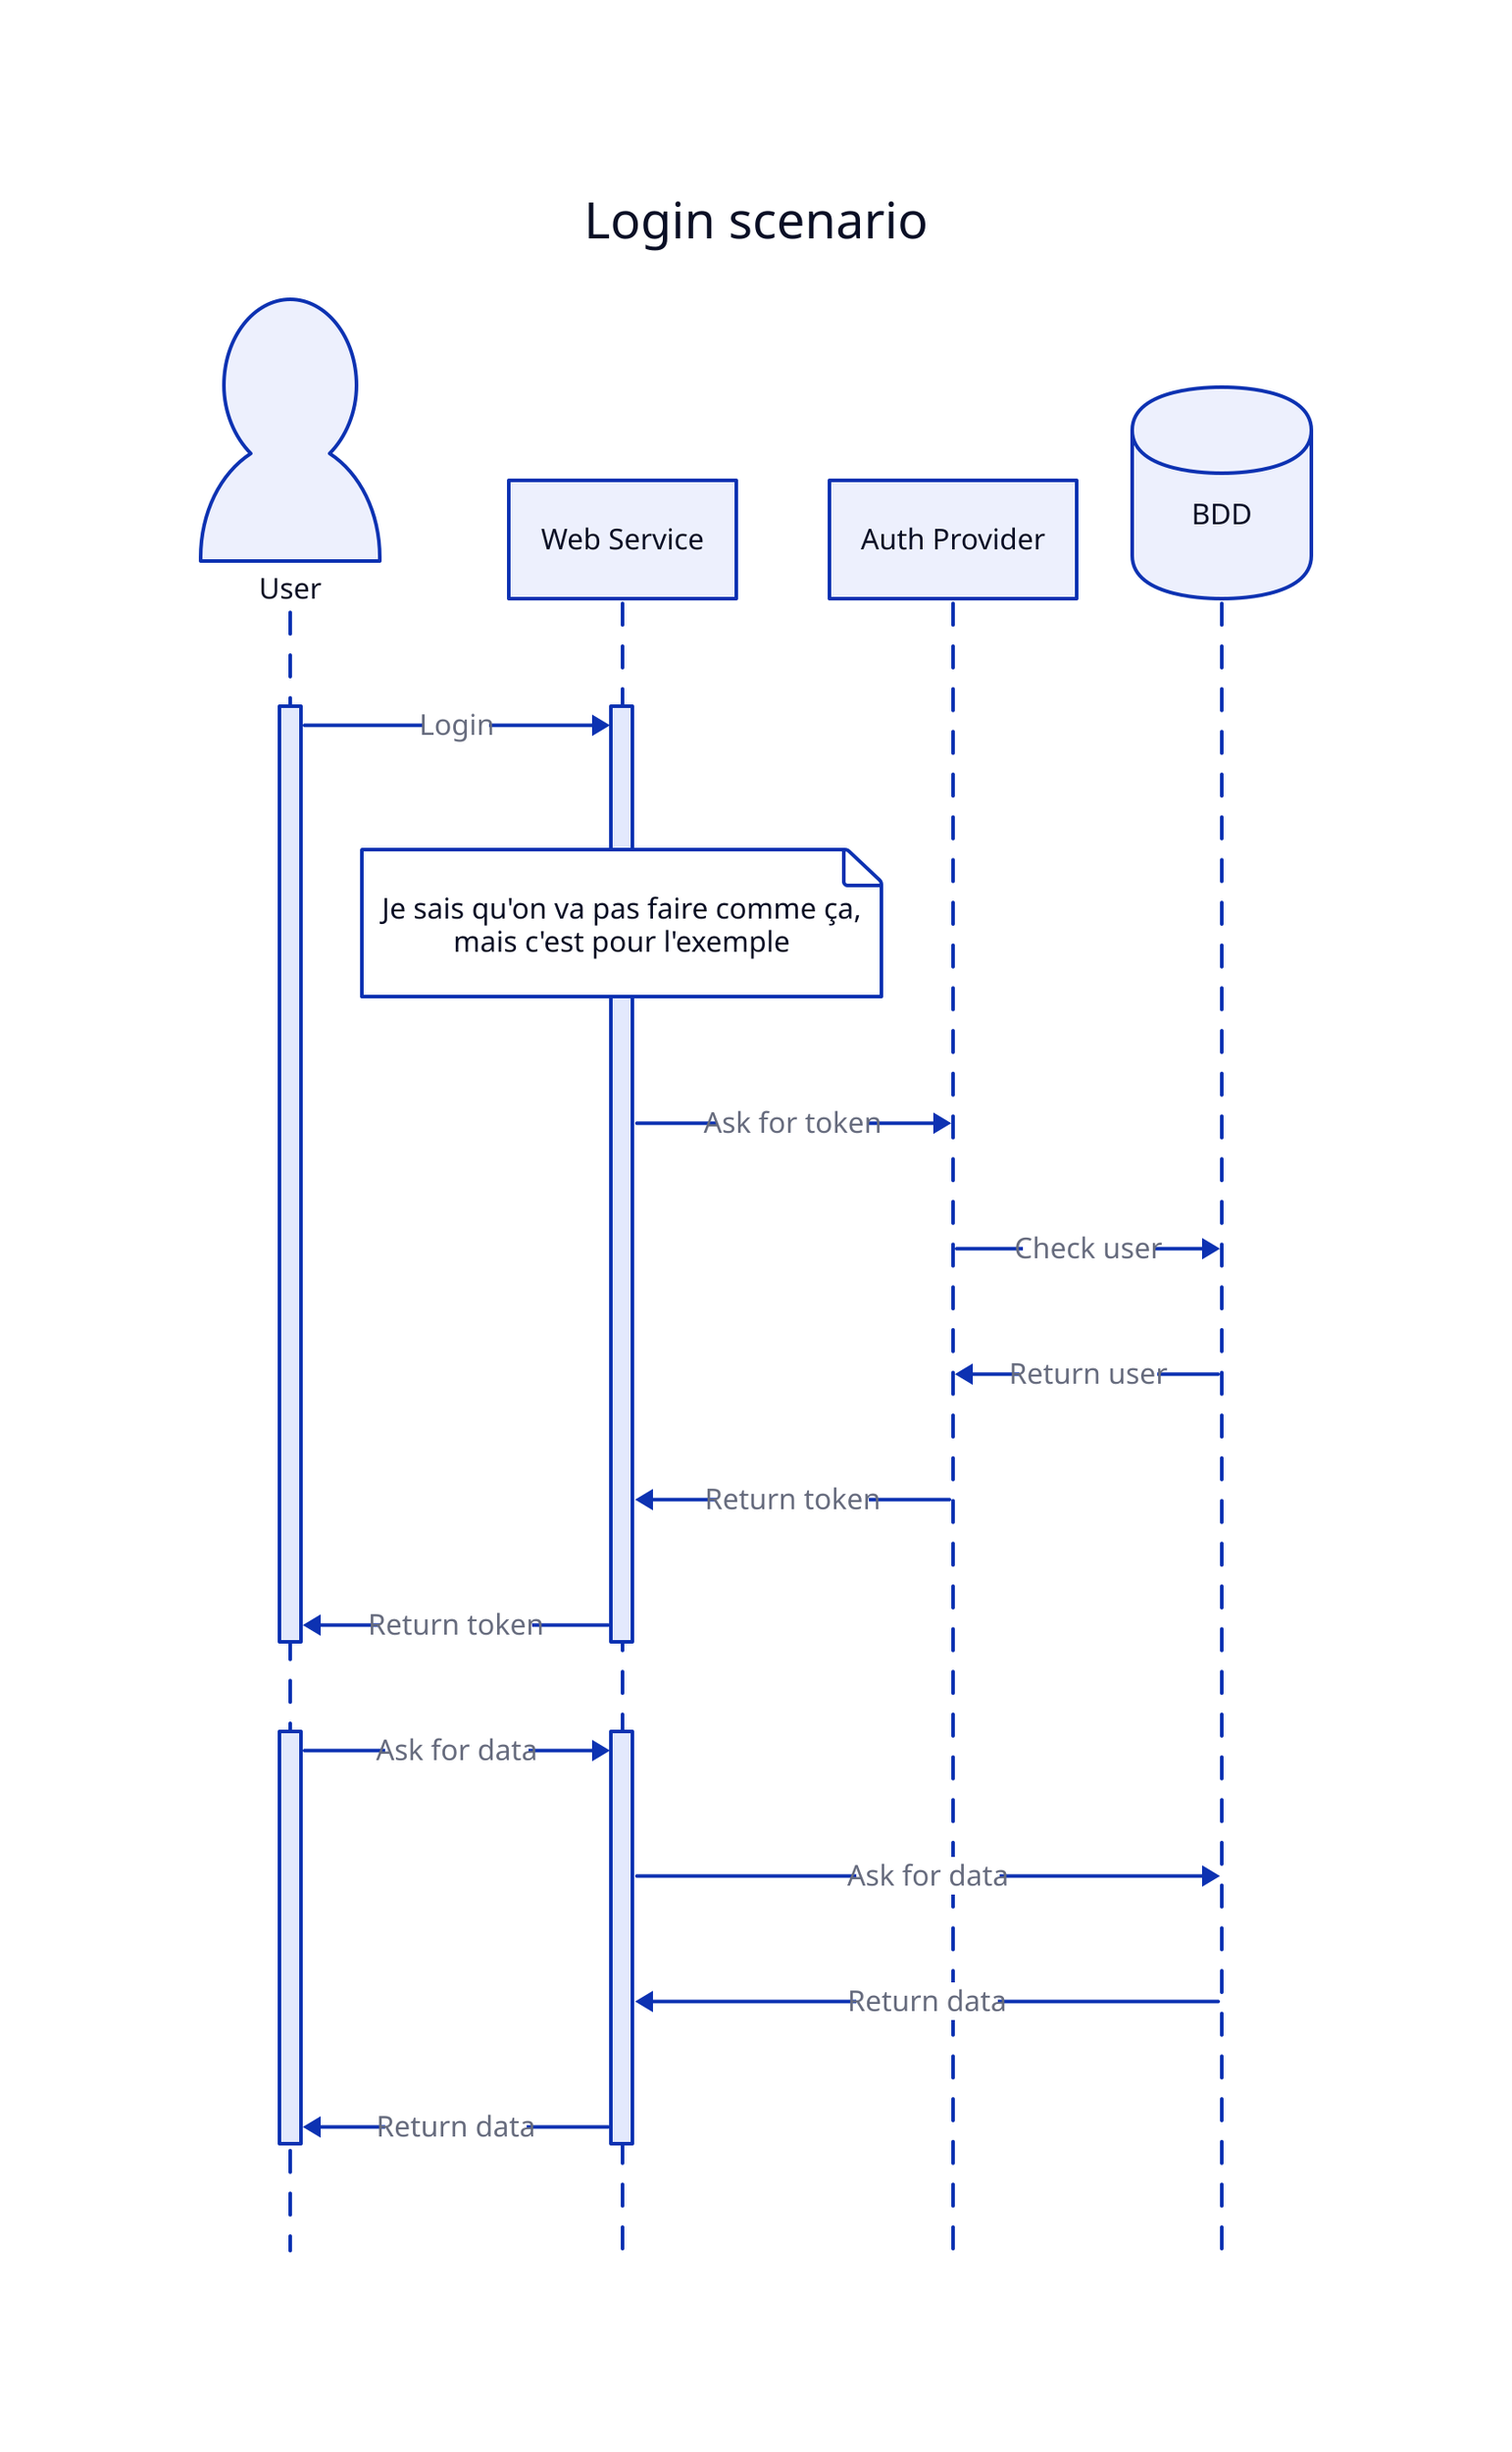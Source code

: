 login: Login scenario {
    shape: sequence_diagram
    user: User {shape: person }
    web_service: Web Service
    auth_provider: Auth Provider
    bdd: BDD {shape: cylinder }

    user.login_step->web_service.login_step: Login
    web_service."Je sais qu'on va pas faire comme ça,\nmais c'est pour l'exemple"
    web_service.login_step->auth_provider: Ask for token
    auth_provider->bdd: Check user
    bdd->auth_provider: Return user
    auth_provider->web_service.login_step: Return token
    web_service.login_step->user.login_step: Return token

    user.connected_step->web_service.retrieve_data: Ask for data
    web_service.retrieve_data->bdd: Ask for data
    bdd->web_service.retrieve_data: Return data
    web_service.retrieve_data->user.connected_step: Return data
}

